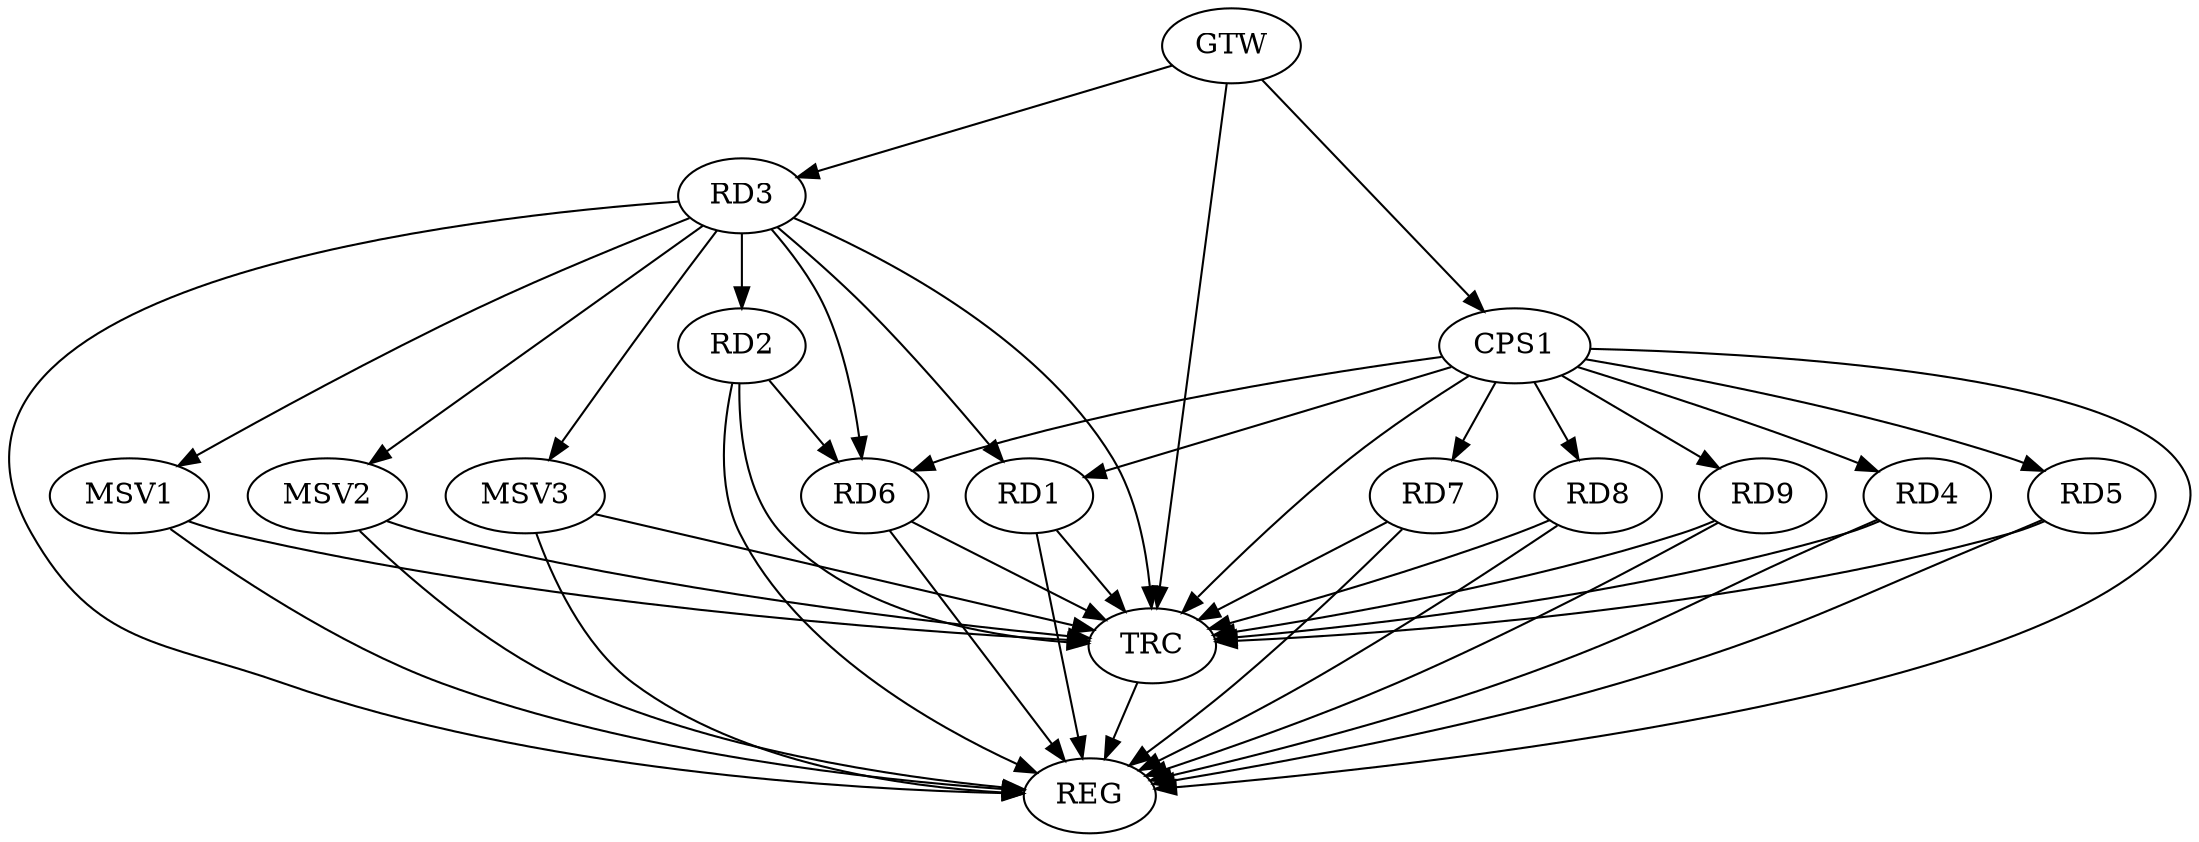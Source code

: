 strict digraph G {
  RD1 [ label="RD1" ];
  RD2 [ label="RD2" ];
  RD3 [ label="RD3" ];
  RD4 [ label="RD4" ];
  RD5 [ label="RD5" ];
  RD6 [ label="RD6" ];
  RD7 [ label="RD7" ];
  RD8 [ label="RD8" ];
  RD9 [ label="RD9" ];
  CPS1 [ label="CPS1" ];
  GTW [ label="GTW" ];
  REG [ label="REG" ];
  TRC [ label="TRC" ];
  MSV1 [ label="MSV1" ];
  MSV2 [ label="MSV2" ];
  MSV3 [ label="MSV3" ];
  RD3 -> RD1;
  RD3 -> RD2;
  RD2 -> RD6;
  RD3 -> RD6;
  CPS1 -> RD1;
  CPS1 -> RD4;
  CPS1 -> RD5;
  CPS1 -> RD6;
  CPS1 -> RD7;
  CPS1 -> RD8;
  CPS1 -> RD9;
  GTW -> RD3;
  GTW -> CPS1;
  RD1 -> REG;
  RD2 -> REG;
  RD3 -> REG;
  RD4 -> REG;
  RD5 -> REG;
  RD6 -> REG;
  RD7 -> REG;
  RD8 -> REG;
  RD9 -> REG;
  CPS1 -> REG;
  RD1 -> TRC;
  RD2 -> TRC;
  RD3 -> TRC;
  RD4 -> TRC;
  RD5 -> TRC;
  RD6 -> TRC;
  RD7 -> TRC;
  RD8 -> TRC;
  RD9 -> TRC;
  CPS1 -> TRC;
  GTW -> TRC;
  TRC -> REG;
  RD3 -> MSV1;
  MSV1 -> REG;
  MSV1 -> TRC;
  RD3 -> MSV2;
  MSV2 -> REG;
  MSV2 -> TRC;
  RD3 -> MSV3;
  MSV3 -> REG;
  MSV3 -> TRC;
}
